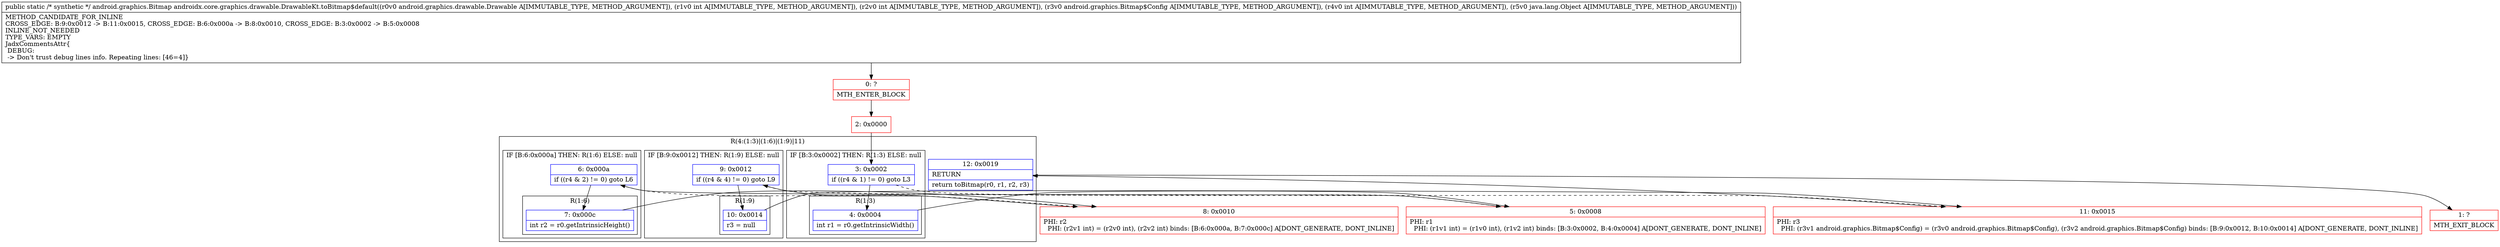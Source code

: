 digraph "CFG forandroidx.core.graphics.drawable.DrawableKt.toBitmap$default(Landroid\/graphics\/drawable\/Drawable;IILandroid\/graphics\/Bitmap$Config;ILjava\/lang\/Object;)Landroid\/graphics\/Bitmap;" {
subgraph cluster_Region_471095860 {
label = "R(4:(1:3)|(1:6)|(1:9)|11)";
node [shape=record,color=blue];
subgraph cluster_IfRegion_1456569289 {
label = "IF [B:3:0x0002] THEN: R(1:3) ELSE: null";
node [shape=record,color=blue];
Node_3 [shape=record,label="{3\:\ 0x0002|if ((r4 & 1) != 0) goto L3\l}"];
subgraph cluster_Region_1624268244 {
label = "R(1:3)";
node [shape=record,color=blue];
Node_4 [shape=record,label="{4\:\ 0x0004|int r1 = r0.getIntrinsicWidth()\l}"];
}
}
subgraph cluster_IfRegion_948385056 {
label = "IF [B:6:0x000a] THEN: R(1:6) ELSE: null";
node [shape=record,color=blue];
Node_6 [shape=record,label="{6\:\ 0x000a|if ((r4 & 2) != 0) goto L6\l}"];
subgraph cluster_Region_117186046 {
label = "R(1:6)";
node [shape=record,color=blue];
Node_7 [shape=record,label="{7\:\ 0x000c|int r2 = r0.getIntrinsicHeight()\l}"];
}
}
subgraph cluster_IfRegion_1529749979 {
label = "IF [B:9:0x0012] THEN: R(1:9) ELSE: null";
node [shape=record,color=blue];
Node_9 [shape=record,label="{9\:\ 0x0012|if ((r4 & 4) != 0) goto L9\l}"];
subgraph cluster_Region_972224919 {
label = "R(1:9)";
node [shape=record,color=blue];
Node_10 [shape=record,label="{10\:\ 0x0014|r3 = null\l}"];
}
}
Node_12 [shape=record,label="{12\:\ 0x0019|RETURN\l|return toBitmap(r0, r1, r2, r3)\l}"];
}
Node_0 [shape=record,color=red,label="{0\:\ ?|MTH_ENTER_BLOCK\l}"];
Node_2 [shape=record,color=red,label="{2\:\ 0x0000}"];
Node_5 [shape=record,color=red,label="{5\:\ 0x0008|PHI: r1 \l  PHI: (r1v1 int) = (r1v0 int), (r1v2 int) binds: [B:3:0x0002, B:4:0x0004] A[DONT_GENERATE, DONT_INLINE]\l}"];
Node_8 [shape=record,color=red,label="{8\:\ 0x0010|PHI: r2 \l  PHI: (r2v1 int) = (r2v0 int), (r2v2 int) binds: [B:6:0x000a, B:7:0x000c] A[DONT_GENERATE, DONT_INLINE]\l}"];
Node_11 [shape=record,color=red,label="{11\:\ 0x0015|PHI: r3 \l  PHI: (r3v1 android.graphics.Bitmap$Config) = (r3v0 android.graphics.Bitmap$Config), (r3v2 android.graphics.Bitmap$Config) binds: [B:9:0x0012, B:10:0x0014] A[DONT_GENERATE, DONT_INLINE]\l}"];
Node_1 [shape=record,color=red,label="{1\:\ ?|MTH_EXIT_BLOCK\l}"];
MethodNode[shape=record,label="{public static \/* synthetic *\/ android.graphics.Bitmap androidx.core.graphics.drawable.DrawableKt.toBitmap$default((r0v0 android.graphics.drawable.Drawable A[IMMUTABLE_TYPE, METHOD_ARGUMENT]), (r1v0 int A[IMMUTABLE_TYPE, METHOD_ARGUMENT]), (r2v0 int A[IMMUTABLE_TYPE, METHOD_ARGUMENT]), (r3v0 android.graphics.Bitmap$Config A[IMMUTABLE_TYPE, METHOD_ARGUMENT]), (r4v0 int A[IMMUTABLE_TYPE, METHOD_ARGUMENT]), (r5v0 java.lang.Object A[IMMUTABLE_TYPE, METHOD_ARGUMENT]))  | METHOD_CANDIDATE_FOR_INLINE\lCROSS_EDGE: B:9:0x0012 \-\> B:11:0x0015, CROSS_EDGE: B:6:0x000a \-\> B:8:0x0010, CROSS_EDGE: B:3:0x0002 \-\> B:5:0x0008\lINLINE_NOT_NEEDED\lTYPE_VARS: EMPTY\lJadxCommentsAttr\{\l DEBUG: \l \-\> Don't trust debug lines info. Repeating lines: [46=4]\}\l}"];
MethodNode -> Node_0;Node_3 -> Node_4;
Node_3 -> Node_5[style=dashed];
Node_4 -> Node_5;
Node_6 -> Node_7;
Node_6 -> Node_8[style=dashed];
Node_7 -> Node_8;
Node_9 -> Node_10;
Node_9 -> Node_11[style=dashed];
Node_10 -> Node_11;
Node_12 -> Node_1;
Node_0 -> Node_2;
Node_2 -> Node_3;
Node_5 -> Node_6;
Node_8 -> Node_9;
Node_11 -> Node_12;
}

